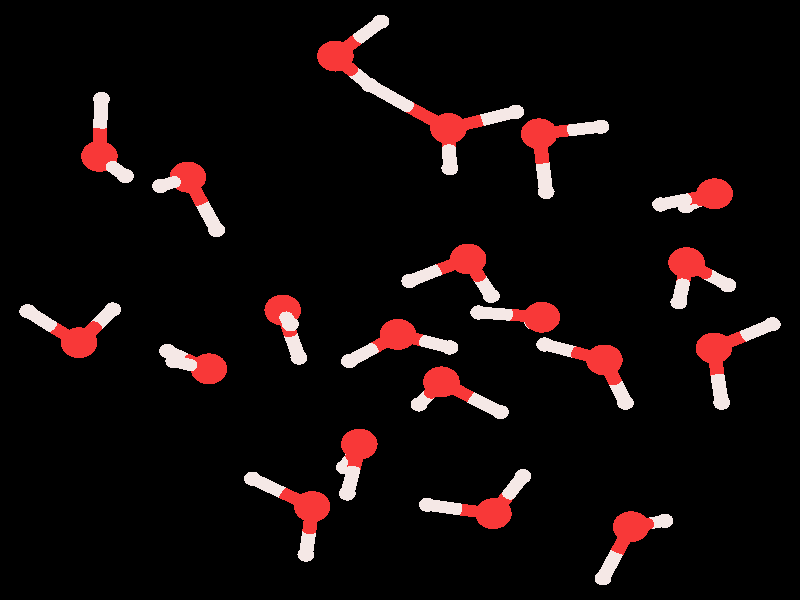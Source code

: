 #include "colors.inc"
#include "finish.inc"

global_settings {assumed_gamma 1 max_trace_level 6}
background {color White transmit 1.0}
camera {orthographic angle 0
  right -11.39*x up 10.11*y
  direction 50.00*z
  location <0,0,50.00> look_at <0,0,0>}


light_source {<  2.00,   3.00,  40.00> color White
  area_light <0.70, 0, 0>, <0, 0.70, 0>, 3, 3
  adaptive 1 jitter}
// no fog
#declare simple = finish {phong 0.7}
#declare pale = finish {ambient 0.5 diffuse 0.85 roughness 0.001 specular 0.200 }
#declare intermediate = finish {ambient 0.3 diffuse 0.6 specular 0.1 roughness 0.04}
#declare vmd = finish {ambient 0.0 diffuse 0.65 phong 0.1 phong_size 40.0 specular 0.5 }
#declare jmol = finish {ambient 0.2 diffuse 0.6 specular 1 roughness 0.001 metallic}
#declare ase2 = finish {ambient 0.05 brilliance 3 diffuse 0.6 metallic specular 0.7 roughness 0.04 reflection 0.15}
#declare ase3 = finish {ambient 0.15 brilliance 2 diffuse 0.6 metallic specular 1.0 roughness 0.001 reflection 0.0}
#declare glass = finish {ambient 0.05 diffuse 0.3 specular 1.0 roughness 0.001}
#declare glass2 = finish {ambient 0.01 diffuse 0.3 specular 1.0 reflection 0.25 roughness 0.001}
#declare Rcell = 0.050;
#declare Rbond = 0.100;

#macro atom(LOC, R, COL, TRANS, FIN)
  sphere{LOC, R texture{pigment{color COL transmit TRANS} finish{FIN}}}
#end
#macro constrain(LOC, R, COL, TRANS FIN)
union{torus{R, Rcell rotate 45*z texture{pigment{color COL transmit TRANS} finish{FIN}}}
     torus{R, Rcell rotate -45*z texture{pigment{color COL transmit TRANS} finish{FIN}}}
     translate LOC}
#end

// no cell vertices
atom(<  0.97,   0.69,  -5.49>, 0.26, rgb <0.94, 0.04, 0.04>, 0.0, jmol) // #0
atom(<  0.14,   0.32,  -5.26>, 0.12, rgb <0.91, 0.81, 0.79>, 0.0, jmol) // #1
atom(<  1.30,   0.07,  -6.14>, 0.12, rgb <0.91, 0.81, 0.79>, 0.0, jmol) // #2
atom(<  1.33,  -3.60,  -8.86>, 0.26, rgb <0.94, 0.04, 0.04>, 0.0, jmol) // #3
atom(<  1.75,  -2.97,  -8.28>, 0.12, rgb <0.91, 0.81, 0.79>, 0.0, jmol) // #4
atom(<  0.39,  -3.45,  -8.62>, 0.12, rgb <0.91, 0.81, 0.79>, 0.0, jmol) // #5
atom(< -0.03,  -0.58,  -8.77>, 0.26, rgb <0.94, 0.04, 0.04>, 0.0, jmol) // #6
atom(< -0.72,  -1.03,  -8.35>, 0.12, rgb <0.91, 0.81, 0.79>, 0.0, jmol) // #7
atom(<  0.71,  -0.80,  -8.10>, 0.12, rgb <0.91, 0.81, 0.79>, 0.0, jmol) // #8
atom(< -3.02,   2.07,  -1.52>, 0.26, rgb <0.94, 0.04, 0.04>, 0.0, jmol) // #9
atom(< -2.61,   1.18,  -1.70>, 0.12, rgb <0.91, 0.81, 0.79>, 0.0, jmol) // #10
atom(< -3.41,   1.92,  -0.65>, 0.12, rgb <0.91, 0.81, 0.79>, 0.0, jmol) // #11
atom(< -1.67,  -0.17,  -4.09>, 0.26, rgb <0.94, 0.04, 0.04>, 0.0, jmol) // #12
atom(< -1.56,  -0.41,  -3.17>, 0.12, rgb <0.91, 0.81, 0.79>, 0.0, jmol) // #13
atom(< -1.44,  -0.97,  -4.57>, 0.12, rgb <0.91, 0.81, 0.79>, 0.0, jmol) // #14
atom(< -0.58,  -2.43,  -5.11>, 0.26, rgb <0.94, 0.04, 0.04>, 0.0, jmol) // #15
atom(< -0.75,  -3.26,  -4.57>, 0.12, rgb <0.91, 0.81, 0.79>, 0.0, jmol) // #16
atom(< -0.79,  -2.82,  -6.00>, 0.12, rgb <0.91, 0.81, 0.79>, 0.0, jmol) // #17
atom(<  2.91,  -1.01, -10.12>, 0.26, rgb <0.94, 0.04, 0.04>, 0.0, jmol) // #18
atom(<  3.21,  -1.73, -10.71>, 0.12, rgb <0.91, 0.81, 0.79>, 0.0, jmol) // #19
atom(<  2.06,  -0.75, -10.59>, 0.12, rgb <0.91, 0.81, 0.79>, 0.0, jmol) // #20
atom(< -4.28,   2.42,  -7.67>, 0.26, rgb <0.94, 0.04, 0.04>, 0.0, jmol) // #21
atom(< -4.25,   3.39,  -7.56>, 0.12, rgb <0.91, 0.81, 0.79>, 0.0, jmol) // #22
atom(< -3.91,   2.09,  -6.84>, 0.12, rgb <0.91, 0.81, 0.79>, 0.0, jmol) // #23
atom(< -4.57,  -0.72,  -2.76>, 0.26, rgb <0.94, 0.04, 0.04>, 0.0, jmol) // #24
atom(< -5.30,  -0.19,  -2.47>, 0.12, rgb <0.91, 0.81, 0.79>, 0.0, jmol) // #25
atom(< -4.09,  -0.16,  -3.36>, 0.12, rgb <0.91, 0.81, 0.79>, 0.0, jmol) // #26
atom(<  3.29,  -3.82,  -5.58>, 0.26, rgb <0.94, 0.04, 0.04>, 0.0, jmol) // #27
atom(<  2.89,  -4.69,  -5.66>, 0.12, rgb <0.91, 0.81, 0.79>, 0.0, jmol) // #28
atom(<  3.77,  -3.72,  -6.44>, 0.12, rgb <0.91, 0.81, 0.79>, 0.0, jmol) // #29
atom(< -1.25,  -3.48,  -7.68>, 0.26, rgb <0.94, 0.04, 0.04>, 0.0, jmol) // #30
atom(< -1.34,  -4.29,  -8.24>, 0.12, rgb <0.91, 0.81, 0.79>, 0.0, jmol) // #31
atom(< -2.10,  -3.01,  -7.85>, 0.12, rgb <0.91, 0.81, 0.79>, 0.0, jmol) // #32
atom(< -0.92,   4.11,  -5.53>, 0.26, rgb <0.94, 0.04, 0.04>, 0.0, jmol) // #33
atom(< -0.27,   4.69,  -5.16>, 0.12, rgb <0.91, 0.81, 0.79>, 0.0, jmol) // #34
atom(< -0.43,   3.62,  -6.21>, 0.12, rgb <0.91, 0.81, 0.79>, 0.0, jmol) // #35
atom(<  0.59,  -1.38,  -2.77>, 0.26, rgb <0.94, 0.04, 0.04>, 0.0, jmol) // #36
atom(<  0.27,  -1.76,  -3.62>, 0.12, rgb <0.91, 0.81, 0.79>, 0.0, jmol) // #37
atom(<  1.43,  -1.89,  -2.69>, 0.12, rgb <0.91, 0.81, 0.79>, 0.0, jmol) // #38
atom(<  4.48,   1.79,  -1.01>, 0.26, rgb <0.94, 0.04, 0.04>, 0.0, jmol) // #39
atom(<  4.07,   1.58,  -1.86>, 0.12, rgb <0.91, 0.81, 0.79>, 0.0, jmol) // #40
atom(<  3.71,   1.61,  -0.50>, 0.12, rgb <0.91, 0.81, 0.79>, 0.0, jmol) // #41
atom(<  0.69,   2.89,  -7.15>, 0.26, rgb <0.94, 0.04, 0.04>, 0.0, jmol) // #42
atom(<  0.71,   2.22,  -6.42>, 0.12, rgb <0.91, 0.81, 0.79>, 0.0, jmol) // #43
atom(<  1.65,   3.17,  -7.10>, 0.12, rgb <0.91, 0.81, 0.79>, 0.0, jmol) // #44
atom(< -2.72,  -1.16,  -7.96>, 0.26, rgb <0.94, 0.04, 0.04>, 0.0, jmol) // #45
atom(< -3.22,  -1.03,  -7.12>, 0.12, rgb <0.91, 0.81, 0.79>, 0.0, jmol) // #46
atom(< -3.31,  -0.86,  -8.65>, 0.12, rgb <0.91, 0.81, 0.79>, 0.0, jmol) // #47
atom(<  1.98,   2.80, -10.12>, 0.26, rgb <0.94, 0.04, 0.04>, 0.0, jmol) // #48
atom(<  2.86,   2.92,  -9.73>, 0.12, rgb <0.91, 0.81, 0.79>, 0.0, jmol) // #49
atom(<  2.08,   1.82, -10.22>, 0.12, rgb <0.91, 0.81, 0.79>, 0.0, jmol) // #50
atom(<  4.08,   0.63,  -5.85>, 0.26, rgb <0.94, 0.04, 0.04>, 0.0, jmol) // #51
atom(<  4.67,   0.25,  -6.52>, 0.12, rgb <0.91, 0.81, 0.79>, 0.0, jmol) // #52
atom(<  3.97,  -0.04,  -5.14>, 0.12, rgb <0.91, 0.81, 0.79>, 0.0, jmol) // #53
atom(<  2.02,  -0.29,  -0.35>, 0.26, rgb <0.94, 0.04, 0.04>, 0.0, jmol) // #54
atom(<  1.89,  -0.38,  -1.31>, 0.12, rgb <0.91, 0.81, 0.79>, 0.0, jmol) // #55
atom(<  1.12,  -0.21,   0.00>, 0.12, rgb <0.91, 0.81, 0.79>, 0.0, jmol) // #56
atom(<  4.47,  -0.81,  -3.64>, 0.26, rgb <0.94, 0.04, 0.04>, 0.0, jmol) // #57
atom(<  5.30,  -0.41,  -3.40>, 0.12, rgb <0.91, 0.81, 0.79>, 0.0, jmol) // #58
atom(<  4.58,  -1.73,  -3.45>, 0.12, rgb <0.91, 0.81, 0.79>, 0.0, jmol) // #59
cylinder {<  0.97,   0.69,  -5.49>, <  1.13,   0.38,  -5.81>, Rbond texture{pigment {color rgb <0.94, 0.04, 0.04> transmit 0.0} finish{jmol}}}
cylinder {<  1.30,   0.07,  -6.14>, <  1.13,   0.38,  -5.81>, Rbond texture{pigment {color rgb <0.91, 0.81, 0.79> transmit 0.0} finish{jmol}}}
cylinder {<  0.97,   0.69,  -5.49>, <  0.55,   0.51,  -5.37>, Rbond texture{pigment {color rgb <0.94, 0.04, 0.04> transmit 0.0} finish{jmol}}}
cylinder {<  0.14,   0.32,  -5.26>, <  0.55,   0.51,  -5.37>, Rbond texture{pigment {color rgb <0.91, 0.81, 0.79> transmit 0.0} finish{jmol}}}
cylinder {<  1.33,  -3.60,  -8.86>, <  1.54,  -3.29,  -8.57>, Rbond texture{pigment {color rgb <0.94, 0.04, 0.04> transmit 0.0} finish{jmol}}}
cylinder {<  1.75,  -2.97,  -8.28>, <  1.54,  -3.29,  -8.57>, Rbond texture{pigment {color rgb <0.91, 0.81, 0.79> transmit 0.0} finish{jmol}}}
cylinder {<  1.33,  -3.60,  -8.86>, <  0.86,  -3.53,  -8.74>, Rbond texture{pigment {color rgb <0.94, 0.04, 0.04> transmit 0.0} finish{jmol}}}
cylinder {<  0.39,  -3.45,  -8.62>, <  0.86,  -3.53,  -8.74>, Rbond texture{pigment {color rgb <0.91, 0.81, 0.79> transmit 0.0} finish{jmol}}}
cylinder {< -0.03,  -0.58,  -8.77>, <  0.34,  -0.69,  -8.43>, Rbond texture{pigment {color rgb <0.94, 0.04, 0.04> transmit 0.0} finish{jmol}}}
cylinder {<  0.71,  -0.80,  -8.10>, <  0.34,  -0.69,  -8.43>, Rbond texture{pigment {color rgb <0.91, 0.81, 0.79> transmit 0.0} finish{jmol}}}
cylinder {< -0.03,  -0.58,  -8.77>, < -0.37,  -0.81,  -8.56>, Rbond texture{pigment {color rgb <0.94, 0.04, 0.04> transmit 0.0} finish{jmol}}}
cylinder {< -0.72,  -1.03,  -8.35>, < -0.37,  -0.81,  -8.56>, Rbond texture{pigment {color rgb <0.91, 0.81, 0.79> transmit 0.0} finish{jmol}}}
cylinder {< -3.02,   2.07,  -1.52>, < -3.21,   1.99,  -1.09>, Rbond texture{pigment {color rgb <0.94, 0.04, 0.04> transmit 0.0} finish{jmol}}}
cylinder {< -3.41,   1.92,  -0.65>, < -3.21,   1.99,  -1.09>, Rbond texture{pigment {color rgb <0.91, 0.81, 0.79> transmit 0.0} finish{jmol}}}
cylinder {< -3.02,   2.07,  -1.52>, < -2.82,   1.63,  -1.61>, Rbond texture{pigment {color rgb <0.94, 0.04, 0.04> transmit 0.0} finish{jmol}}}
cylinder {< -2.61,   1.18,  -1.70>, < -2.82,   1.63,  -1.61>, Rbond texture{pigment {color rgb <0.91, 0.81, 0.79> transmit 0.0} finish{jmol}}}
cylinder {< -1.67,  -0.17,  -4.09>, < -1.56,  -0.57,  -4.33>, Rbond texture{pigment {color rgb <0.94, 0.04, 0.04> transmit 0.0} finish{jmol}}}
cylinder {< -1.44,  -0.97,  -4.57>, < -1.56,  -0.57,  -4.33>, Rbond texture{pigment {color rgb <0.91, 0.81, 0.79> transmit 0.0} finish{jmol}}}
cylinder {< -1.67,  -0.17,  -4.09>, < -1.62,  -0.29,  -3.63>, Rbond texture{pigment {color rgb <0.94, 0.04, 0.04> transmit 0.0} finish{jmol}}}
cylinder {< -1.56,  -0.41,  -3.17>, < -1.62,  -0.29,  -3.63>, Rbond texture{pigment {color rgb <0.91, 0.81, 0.79> transmit 0.0} finish{jmol}}}
cylinder {< -0.58,  -2.43,  -5.11>, < -0.68,  -2.63,  -5.56>, Rbond texture{pigment {color rgb <0.94, 0.04, 0.04> transmit 0.0} finish{jmol}}}
cylinder {< -0.79,  -2.82,  -6.00>, < -0.68,  -2.63,  -5.56>, Rbond texture{pigment {color rgb <0.91, 0.81, 0.79> transmit 0.0} finish{jmol}}}
cylinder {< -0.58,  -2.43,  -5.11>, < -0.66,  -2.85,  -4.84>, Rbond texture{pigment {color rgb <0.94, 0.04, 0.04> transmit 0.0} finish{jmol}}}
cylinder {< -0.75,  -3.26,  -4.57>, < -0.66,  -2.85,  -4.84>, Rbond texture{pigment {color rgb <0.91, 0.81, 0.79> transmit 0.0} finish{jmol}}}
cylinder {<  2.91,  -1.01, -10.12>, <  3.06,  -1.37, -10.42>, Rbond texture{pigment {color rgb <0.94, 0.04, 0.04> transmit 0.0} finish{jmol}}}
cylinder {<  3.21,  -1.73, -10.71>, <  3.06,  -1.37, -10.42>, Rbond texture{pigment {color rgb <0.91, 0.81, 0.79> transmit 0.0} finish{jmol}}}
cylinder {<  2.91,  -1.01, -10.12>, <  2.49,  -0.88, -10.36>, Rbond texture{pigment {color rgb <0.94, 0.04, 0.04> transmit 0.0} finish{jmol}}}
cylinder {<  2.06,  -0.75, -10.59>, <  2.49,  -0.88, -10.36>, Rbond texture{pigment {color rgb <0.91, 0.81, 0.79> transmit 0.0} finish{jmol}}}
cylinder {< -4.28,   2.42,  -7.67>, < -4.27,   2.90,  -7.61>, Rbond texture{pigment {color rgb <0.94, 0.04, 0.04> transmit 0.0} finish{jmol}}}
cylinder {< -4.25,   3.39,  -7.56>, < -4.27,   2.90,  -7.61>, Rbond texture{pigment {color rgb <0.91, 0.81, 0.79> transmit 0.0} finish{jmol}}}
cylinder {< -4.28,   2.42,  -7.67>, < -4.10,   2.25,  -7.25>, Rbond texture{pigment {color rgb <0.94, 0.04, 0.04> transmit 0.0} finish{jmol}}}
cylinder {< -3.91,   2.09,  -6.84>, < -4.10,   2.25,  -7.25>, Rbond texture{pigment {color rgb <0.91, 0.81, 0.79> transmit 0.0} finish{jmol}}}
cylinder {< -4.57,  -0.72,  -2.76>, < -4.94,  -0.46,  -2.61>, Rbond texture{pigment {color rgb <0.94, 0.04, 0.04> transmit 0.0} finish{jmol}}}
cylinder {< -5.30,  -0.19,  -2.47>, < -4.94,  -0.46,  -2.61>, Rbond texture{pigment {color rgb <0.91, 0.81, 0.79> transmit 0.0} finish{jmol}}}
cylinder {< -4.57,  -0.72,  -2.76>, < -4.33,  -0.44,  -3.06>, Rbond texture{pigment {color rgb <0.94, 0.04, 0.04> transmit 0.0} finish{jmol}}}
cylinder {< -4.09,  -0.16,  -3.36>, < -4.33,  -0.44,  -3.06>, Rbond texture{pigment {color rgb <0.91, 0.81, 0.79> transmit 0.0} finish{jmol}}}
cylinder {<  3.29,  -3.82,  -5.58>, <  3.53,  -3.77,  -6.01>, Rbond texture{pigment {color rgb <0.94, 0.04, 0.04> transmit 0.0} finish{jmol}}}
cylinder {<  3.77,  -3.72,  -6.44>, <  3.53,  -3.77,  -6.01>, Rbond texture{pigment {color rgb <0.91, 0.81, 0.79> transmit 0.0} finish{jmol}}}
cylinder {<  3.29,  -3.82,  -5.58>, <  3.09,  -4.25,  -5.62>, Rbond texture{pigment {color rgb <0.94, 0.04, 0.04> transmit 0.0} finish{jmol}}}
cylinder {<  2.89,  -4.69,  -5.66>, <  3.09,  -4.25,  -5.62>, Rbond texture{pigment {color rgb <0.91, 0.81, 0.79> transmit 0.0} finish{jmol}}}
cylinder {< -1.25,  -3.48,  -7.68>, < -1.29,  -3.89,  -7.96>, Rbond texture{pigment {color rgb <0.94, 0.04, 0.04> transmit 0.0} finish{jmol}}}
cylinder {< -1.34,  -4.29,  -8.24>, < -1.29,  -3.89,  -7.96>, Rbond texture{pigment {color rgb <0.91, 0.81, 0.79> transmit 0.0} finish{jmol}}}
cylinder {< -1.25,  -3.48,  -7.68>, < -1.67,  -3.25,  -7.76>, Rbond texture{pigment {color rgb <0.94, 0.04, 0.04> transmit 0.0} finish{jmol}}}
cylinder {< -2.10,  -3.01,  -7.85>, < -1.67,  -3.25,  -7.76>, Rbond texture{pigment {color rgb <0.91, 0.81, 0.79> transmit 0.0} finish{jmol}}}
cylinder {< -0.92,   4.11,  -5.53>, < -0.68,   3.86,  -5.87>, Rbond texture{pigment {color rgb <0.94, 0.04, 0.04> transmit 0.0} finish{jmol}}}
cylinder {< -0.43,   3.62,  -6.21>, < -0.68,   3.86,  -5.87>, Rbond texture{pigment {color rgb <0.91, 0.81, 0.79> transmit 0.0} finish{jmol}}}
cylinder {< -0.92,   4.11,  -5.53>, < -0.60,   4.40,  -5.34>, Rbond texture{pigment {color rgb <0.94, 0.04, 0.04> transmit 0.0} finish{jmol}}}
cylinder {< -0.27,   4.69,  -5.16>, < -0.60,   4.40,  -5.34>, Rbond texture{pigment {color rgb <0.91, 0.81, 0.79> transmit 0.0} finish{jmol}}}
cylinder {< -0.43,   3.62,  -6.21>, <  0.13,   3.25,  -6.68>, Rbond texture{pigment {color rgb <0.91, 0.81, 0.79> transmit 0.0} finish{jmol}}}
cylinder {<  0.69,   2.89,  -7.15>, <  0.13,   3.25,  -6.68>, Rbond texture{pigment {color rgb <0.94, 0.04, 0.04> transmit 0.0} finish{jmol}}}
cylinder {<  0.59,  -1.38,  -2.77>, <  1.01,  -1.64,  -2.73>, Rbond texture{pigment {color rgb <0.94, 0.04, 0.04> transmit 0.0} finish{jmol}}}
cylinder {<  1.43,  -1.89,  -2.69>, <  1.01,  -1.64,  -2.73>, Rbond texture{pigment {color rgb <0.91, 0.81, 0.79> transmit 0.0} finish{jmol}}}
cylinder {<  0.59,  -1.38,  -2.77>, <  0.43,  -1.57,  -3.19>, Rbond texture{pigment {color rgb <0.94, 0.04, 0.04> transmit 0.0} finish{jmol}}}
cylinder {<  0.27,  -1.76,  -3.62>, <  0.43,  -1.57,  -3.19>, Rbond texture{pigment {color rgb <0.91, 0.81, 0.79> transmit 0.0} finish{jmol}}}
cylinder {<  4.48,   1.79,  -1.01>, <  4.10,   1.70,  -0.75>, Rbond texture{pigment {color rgb <0.94, 0.04, 0.04> transmit 0.0} finish{jmol}}}
cylinder {<  3.71,   1.61,  -0.50>, <  4.10,   1.70,  -0.75>, Rbond texture{pigment {color rgb <0.91, 0.81, 0.79> transmit 0.0} finish{jmol}}}
cylinder {<  4.48,   1.79,  -1.01>, <  4.28,   1.68,  -1.43>, Rbond texture{pigment {color rgb <0.94, 0.04, 0.04> transmit 0.0} finish{jmol}}}
cylinder {<  4.07,   1.58,  -1.86>, <  4.28,   1.68,  -1.43>, Rbond texture{pigment {color rgb <0.91, 0.81, 0.79> transmit 0.0} finish{jmol}}}
cylinder {<  0.69,   2.89,  -7.15>, <  1.17,   3.03,  -7.13>, Rbond texture{pigment {color rgb <0.94, 0.04, 0.04> transmit 0.0} finish{jmol}}}
cylinder {<  1.65,   3.17,  -7.10>, <  1.17,   3.03,  -7.13>, Rbond texture{pigment {color rgb <0.91, 0.81, 0.79> transmit 0.0} finish{jmol}}}
cylinder {<  0.69,   2.89,  -7.15>, <  0.70,   2.55,  -6.79>, Rbond texture{pigment {color rgb <0.94, 0.04, 0.04> transmit 0.0} finish{jmol}}}
cylinder {<  0.71,   2.22,  -6.42>, <  0.70,   2.55,  -6.79>, Rbond texture{pigment {color rgb <0.91, 0.81, 0.79> transmit 0.0} finish{jmol}}}
cylinder {< -2.72,  -1.16,  -7.96>, < -2.97,  -1.10,  -7.54>, Rbond texture{pigment {color rgb <0.94, 0.04, 0.04> transmit 0.0} finish{jmol}}}
cylinder {< -3.22,  -1.03,  -7.12>, < -2.97,  -1.10,  -7.54>, Rbond texture{pigment {color rgb <0.91, 0.81, 0.79> transmit 0.0} finish{jmol}}}
cylinder {< -2.72,  -1.16,  -7.96>, < -3.02,  -1.01,  -8.31>, Rbond texture{pigment {color rgb <0.94, 0.04, 0.04> transmit 0.0} finish{jmol}}}
cylinder {< -3.31,  -0.86,  -8.65>, < -3.02,  -1.01,  -8.31>, Rbond texture{pigment {color rgb <0.91, 0.81, 0.79> transmit 0.0} finish{jmol}}}
cylinder {<  1.98,   2.80, -10.12>, <  2.42,   2.86,  -9.93>, Rbond texture{pigment {color rgb <0.94, 0.04, 0.04> transmit 0.0} finish{jmol}}}
cylinder {<  2.86,   2.92,  -9.73>, <  2.42,   2.86,  -9.93>, Rbond texture{pigment {color rgb <0.91, 0.81, 0.79> transmit 0.0} finish{jmol}}}
cylinder {<  1.98,   2.80, -10.12>, <  2.03,   2.31, -10.17>, Rbond texture{pigment {color rgb <0.94, 0.04, 0.04> transmit 0.0} finish{jmol}}}
cylinder {<  2.08,   1.82, -10.22>, <  2.03,   2.31, -10.17>, Rbond texture{pigment {color rgb <0.91, 0.81, 0.79> transmit 0.0} finish{jmol}}}
cylinder {<  4.08,   0.63,  -5.85>, <  4.37,   0.44,  -6.18>, Rbond texture{pigment {color rgb <0.94, 0.04, 0.04> transmit 0.0} finish{jmol}}}
cylinder {<  4.67,   0.25,  -6.52>, <  4.37,   0.44,  -6.18>, Rbond texture{pigment {color rgb <0.91, 0.81, 0.79> transmit 0.0} finish{jmol}}}
cylinder {<  4.08,   0.63,  -5.85>, <  4.03,   0.29,  -5.49>, Rbond texture{pigment {color rgb <0.94, 0.04, 0.04> transmit 0.0} finish{jmol}}}
cylinder {<  3.97,  -0.04,  -5.14>, <  4.03,   0.29,  -5.49>, Rbond texture{pigment {color rgb <0.91, 0.81, 0.79> transmit 0.0} finish{jmol}}}
cylinder {<  2.02,  -0.29,  -0.35>, <  1.57,  -0.25,  -0.18>, Rbond texture{pigment {color rgb <0.94, 0.04, 0.04> transmit 0.0} finish{jmol}}}
cylinder {<  1.12,  -0.21,   0.00>, <  1.57,  -0.25,  -0.18>, Rbond texture{pigment {color rgb <0.91, 0.81, 0.79> transmit 0.0} finish{jmol}}}
cylinder {<  2.02,  -0.29,  -0.35>, <  1.96,  -0.33,  -0.83>, Rbond texture{pigment {color rgb <0.94, 0.04, 0.04> transmit 0.0} finish{jmol}}}
cylinder {<  1.89,  -0.38,  -1.31>, <  1.96,  -0.33,  -0.83>, Rbond texture{pigment {color rgb <0.91, 0.81, 0.79> transmit 0.0} finish{jmol}}}
cylinder {<  4.47,  -0.81,  -3.64>, <  4.52,  -1.27,  -3.55>, Rbond texture{pigment {color rgb <0.94, 0.04, 0.04> transmit 0.0} finish{jmol}}}
cylinder {<  4.58,  -1.73,  -3.45>, <  4.52,  -1.27,  -3.55>, Rbond texture{pigment {color rgb <0.91, 0.81, 0.79> transmit 0.0} finish{jmol}}}
cylinder {<  4.47,  -0.81,  -3.64>, <  4.89,  -0.61,  -3.52>, Rbond texture{pigment {color rgb <0.94, 0.04, 0.04> transmit 0.0} finish{jmol}}}
cylinder {<  5.30,  -0.41,  -3.40>, <  4.89,  -0.61,  -3.52>, Rbond texture{pigment {color rgb <0.91, 0.81, 0.79> transmit 0.0} finish{jmol}}}
// no constraints
